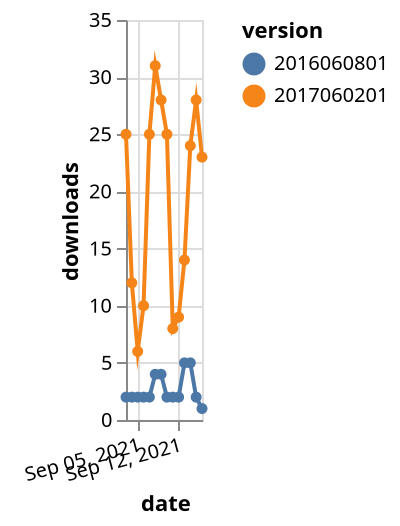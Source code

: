{"$schema": "https://vega.github.io/schema/vega-lite/v5.json", "description": "A simple bar chart with embedded data.", "data": {"values": [{"date": "2021-09-03", "total": 6534, "delta": 2, "version": "2016060801"}, {"date": "2021-09-04", "total": 6536, "delta": 2, "version": "2016060801"}, {"date": "2021-09-05", "total": 6538, "delta": 2, "version": "2016060801"}, {"date": "2021-09-06", "total": 6540, "delta": 2, "version": "2016060801"}, {"date": "2021-09-07", "total": 6542, "delta": 2, "version": "2016060801"}, {"date": "2021-09-08", "total": 6546, "delta": 4, "version": "2016060801"}, {"date": "2021-09-09", "total": 6550, "delta": 4, "version": "2016060801"}, {"date": "2021-09-10", "total": 6552, "delta": 2, "version": "2016060801"}, {"date": "2021-09-11", "total": 6554, "delta": 2, "version": "2016060801"}, {"date": "2021-09-12", "total": 6556, "delta": 2, "version": "2016060801"}, {"date": "2021-09-13", "total": 6561, "delta": 5, "version": "2016060801"}, {"date": "2021-09-14", "total": 6566, "delta": 5, "version": "2016060801"}, {"date": "2021-09-15", "total": 6568, "delta": 2, "version": "2016060801"}, {"date": "2021-09-16", "total": 6569, "delta": 1, "version": "2016060801"}, {"date": "2021-09-03", "total": 23656, "delta": 25, "version": "2017060201"}, {"date": "2021-09-04", "total": 23668, "delta": 12, "version": "2017060201"}, {"date": "2021-09-05", "total": 23674, "delta": 6, "version": "2017060201"}, {"date": "2021-09-06", "total": 23684, "delta": 10, "version": "2017060201"}, {"date": "2021-09-07", "total": 23709, "delta": 25, "version": "2017060201"}, {"date": "2021-09-08", "total": 23740, "delta": 31, "version": "2017060201"}, {"date": "2021-09-09", "total": 23768, "delta": 28, "version": "2017060201"}, {"date": "2021-09-10", "total": 23793, "delta": 25, "version": "2017060201"}, {"date": "2021-09-11", "total": 23801, "delta": 8, "version": "2017060201"}, {"date": "2021-09-12", "total": 23810, "delta": 9, "version": "2017060201"}, {"date": "2021-09-13", "total": 23824, "delta": 14, "version": "2017060201"}, {"date": "2021-09-14", "total": 23848, "delta": 24, "version": "2017060201"}, {"date": "2021-09-15", "total": 23876, "delta": 28, "version": "2017060201"}, {"date": "2021-09-16", "total": 23899, "delta": 23, "version": "2017060201"}]}, "width": "container", "mark": {"type": "line", "point": {"filled": true}}, "encoding": {"x": {"field": "date", "type": "temporal", "timeUnit": "yearmonthdate", "title": "date", "axis": {"labelAngle": -15}}, "y": {"field": "delta", "type": "quantitative", "title": "downloads"}, "color": {"field": "version", "type": "nominal"}, "tooltip": {"field": "delta"}}}